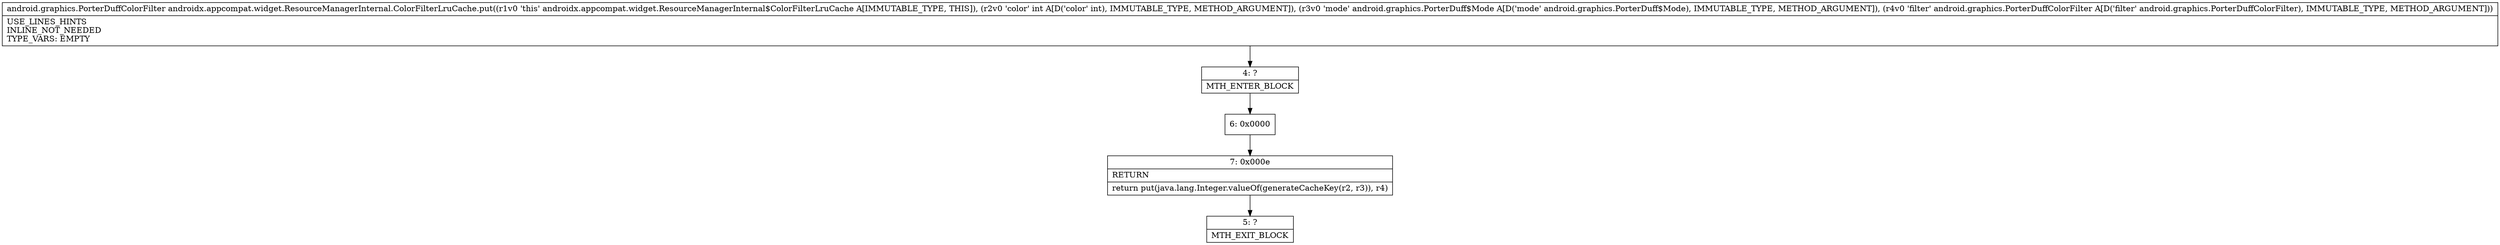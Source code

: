 digraph "CFG forandroidx.appcompat.widget.ResourceManagerInternal.ColorFilterLruCache.put(ILandroid\/graphics\/PorterDuff$Mode;Landroid\/graphics\/PorterDuffColorFilter;)Landroid\/graphics\/PorterDuffColorFilter;" {
Node_4 [shape=record,label="{4\:\ ?|MTH_ENTER_BLOCK\l}"];
Node_6 [shape=record,label="{6\:\ 0x0000}"];
Node_7 [shape=record,label="{7\:\ 0x000e|RETURN\l|return put(java.lang.Integer.valueOf(generateCacheKey(r2, r3)), r4)\l}"];
Node_5 [shape=record,label="{5\:\ ?|MTH_EXIT_BLOCK\l}"];
MethodNode[shape=record,label="{android.graphics.PorterDuffColorFilter androidx.appcompat.widget.ResourceManagerInternal.ColorFilterLruCache.put((r1v0 'this' androidx.appcompat.widget.ResourceManagerInternal$ColorFilterLruCache A[IMMUTABLE_TYPE, THIS]), (r2v0 'color' int A[D('color' int), IMMUTABLE_TYPE, METHOD_ARGUMENT]), (r3v0 'mode' android.graphics.PorterDuff$Mode A[D('mode' android.graphics.PorterDuff$Mode), IMMUTABLE_TYPE, METHOD_ARGUMENT]), (r4v0 'filter' android.graphics.PorterDuffColorFilter A[D('filter' android.graphics.PorterDuffColorFilter), IMMUTABLE_TYPE, METHOD_ARGUMENT]))  | USE_LINES_HINTS\lINLINE_NOT_NEEDED\lTYPE_VARS: EMPTY\l}"];
MethodNode -> Node_4;Node_4 -> Node_6;
Node_6 -> Node_7;
Node_7 -> Node_5;
}

